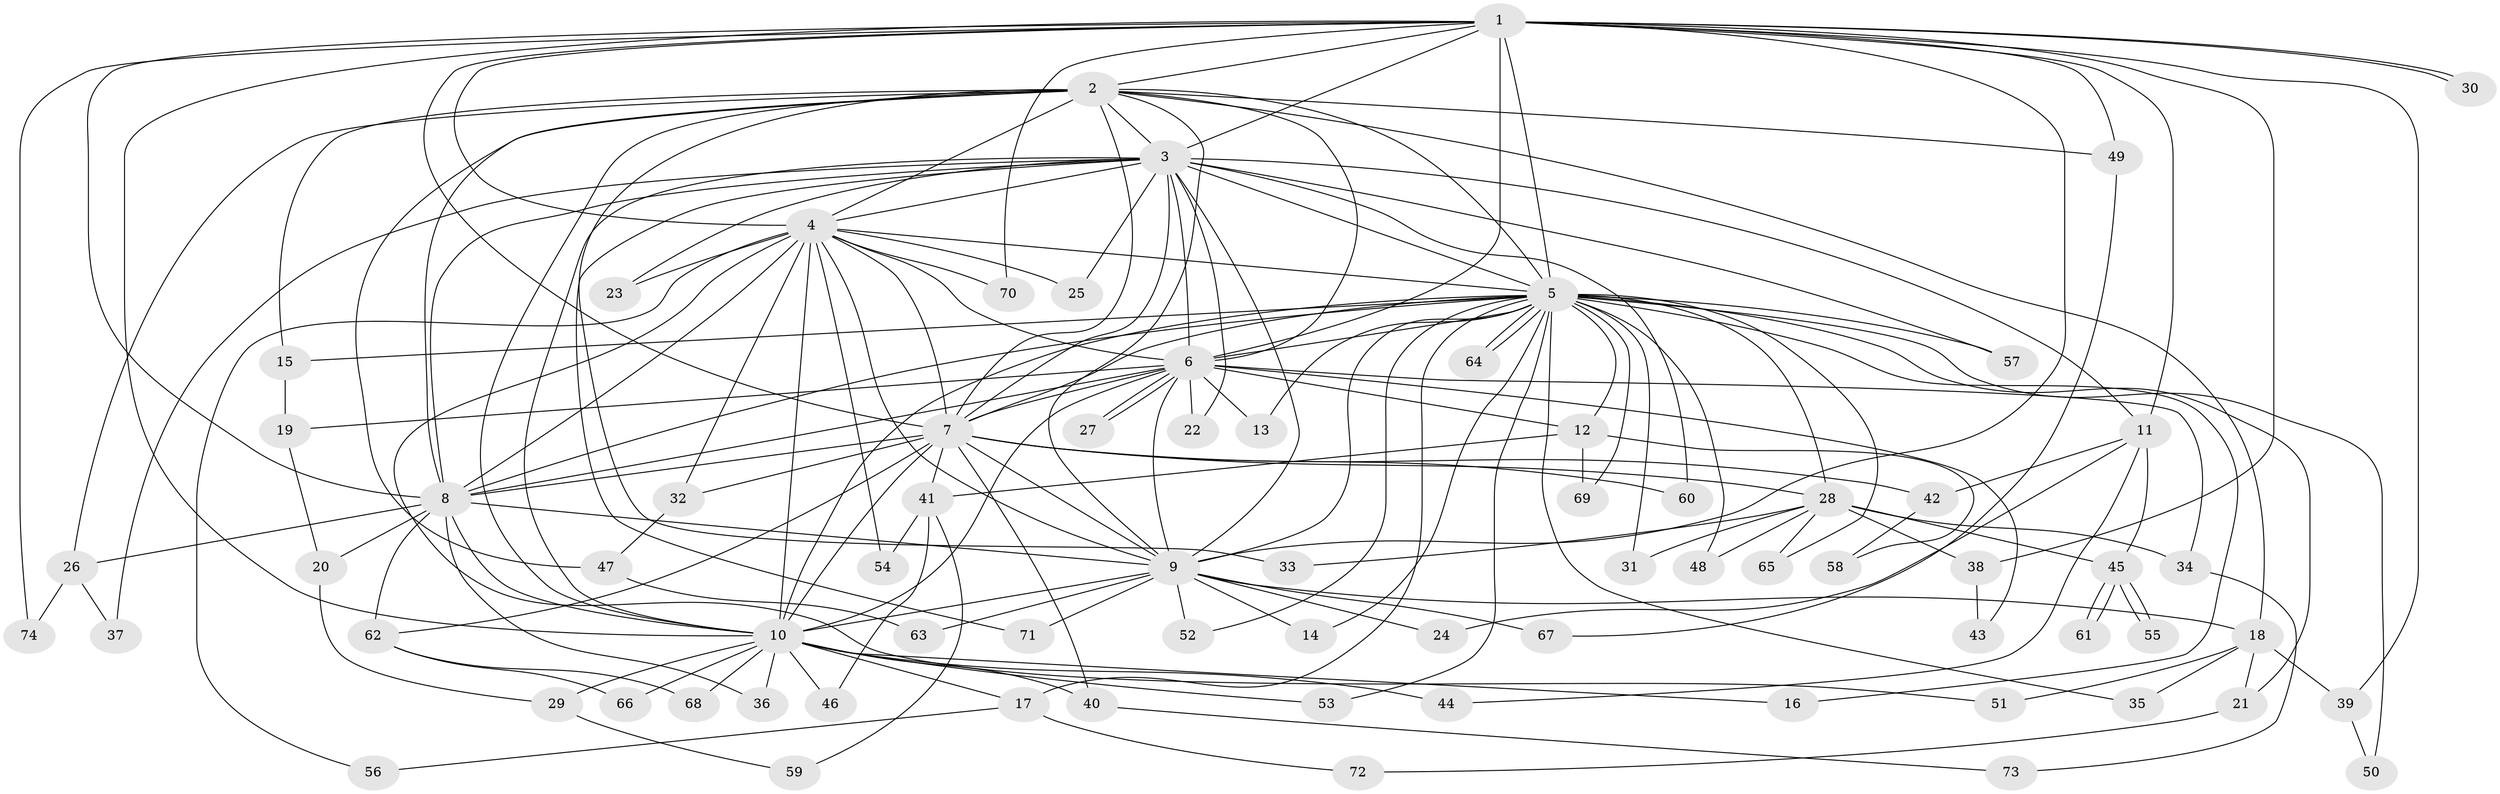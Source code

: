 // Generated by graph-tools (version 1.1) at 2025/34/03/09/25 02:34:34]
// undirected, 74 vertices, 173 edges
graph export_dot {
graph [start="1"]
  node [color=gray90,style=filled];
  1;
  2;
  3;
  4;
  5;
  6;
  7;
  8;
  9;
  10;
  11;
  12;
  13;
  14;
  15;
  16;
  17;
  18;
  19;
  20;
  21;
  22;
  23;
  24;
  25;
  26;
  27;
  28;
  29;
  30;
  31;
  32;
  33;
  34;
  35;
  36;
  37;
  38;
  39;
  40;
  41;
  42;
  43;
  44;
  45;
  46;
  47;
  48;
  49;
  50;
  51;
  52;
  53;
  54;
  55;
  56;
  57;
  58;
  59;
  60;
  61;
  62;
  63;
  64;
  65;
  66;
  67;
  68;
  69;
  70;
  71;
  72;
  73;
  74;
  1 -- 2;
  1 -- 3;
  1 -- 4;
  1 -- 5;
  1 -- 6;
  1 -- 7;
  1 -- 8;
  1 -- 9;
  1 -- 10;
  1 -- 11;
  1 -- 30;
  1 -- 30;
  1 -- 38;
  1 -- 39;
  1 -- 49;
  1 -- 70;
  1 -- 74;
  2 -- 3;
  2 -- 4;
  2 -- 5;
  2 -- 6;
  2 -- 7;
  2 -- 8;
  2 -- 9;
  2 -- 10;
  2 -- 15;
  2 -- 18;
  2 -- 26;
  2 -- 33;
  2 -- 47;
  2 -- 49;
  3 -- 4;
  3 -- 5;
  3 -- 6;
  3 -- 7;
  3 -- 8;
  3 -- 9;
  3 -- 10;
  3 -- 11;
  3 -- 22;
  3 -- 23;
  3 -- 25;
  3 -- 37;
  3 -- 57;
  3 -- 60;
  3 -- 71;
  4 -- 5;
  4 -- 6;
  4 -- 7;
  4 -- 8;
  4 -- 9;
  4 -- 10;
  4 -- 23;
  4 -- 25;
  4 -- 32;
  4 -- 51;
  4 -- 54;
  4 -- 56;
  4 -- 70;
  5 -- 6;
  5 -- 7;
  5 -- 8;
  5 -- 9;
  5 -- 10;
  5 -- 12;
  5 -- 13;
  5 -- 14;
  5 -- 15;
  5 -- 16;
  5 -- 17;
  5 -- 21;
  5 -- 28;
  5 -- 31;
  5 -- 35;
  5 -- 48;
  5 -- 50;
  5 -- 52;
  5 -- 53;
  5 -- 57;
  5 -- 64;
  5 -- 64;
  5 -- 65;
  5 -- 69;
  6 -- 7;
  6 -- 8;
  6 -- 9;
  6 -- 10;
  6 -- 12;
  6 -- 13;
  6 -- 19;
  6 -- 22;
  6 -- 27;
  6 -- 27;
  6 -- 34;
  6 -- 43;
  7 -- 8;
  7 -- 9;
  7 -- 10;
  7 -- 28;
  7 -- 32;
  7 -- 40;
  7 -- 41;
  7 -- 42;
  7 -- 60;
  7 -- 62;
  8 -- 9;
  8 -- 10;
  8 -- 20;
  8 -- 26;
  8 -- 36;
  8 -- 62;
  9 -- 10;
  9 -- 14;
  9 -- 18;
  9 -- 24;
  9 -- 52;
  9 -- 63;
  9 -- 67;
  9 -- 71;
  10 -- 16;
  10 -- 17;
  10 -- 29;
  10 -- 36;
  10 -- 40;
  10 -- 44;
  10 -- 46;
  10 -- 53;
  10 -- 66;
  10 -- 68;
  11 -- 24;
  11 -- 42;
  11 -- 44;
  11 -- 45;
  12 -- 41;
  12 -- 58;
  12 -- 69;
  15 -- 19;
  17 -- 56;
  17 -- 72;
  18 -- 21;
  18 -- 35;
  18 -- 39;
  18 -- 51;
  19 -- 20;
  20 -- 29;
  21 -- 72;
  26 -- 37;
  26 -- 74;
  28 -- 31;
  28 -- 33;
  28 -- 34;
  28 -- 38;
  28 -- 45;
  28 -- 48;
  28 -- 65;
  29 -- 59;
  32 -- 47;
  34 -- 73;
  38 -- 43;
  39 -- 50;
  40 -- 73;
  41 -- 46;
  41 -- 54;
  41 -- 59;
  42 -- 58;
  45 -- 55;
  45 -- 55;
  45 -- 61;
  45 -- 61;
  47 -- 63;
  49 -- 67;
  62 -- 66;
  62 -- 68;
}
